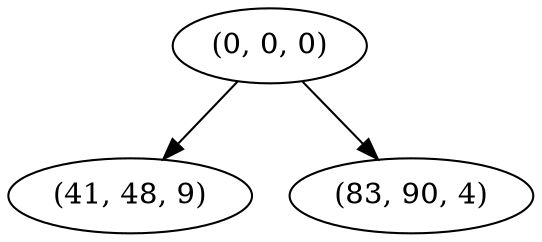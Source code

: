 digraph tree {
    "(0, 0, 0)";
    "(41, 48, 9)";
    "(83, 90, 4)";
    "(0, 0, 0)" -> "(41, 48, 9)";
    "(0, 0, 0)" -> "(83, 90, 4)";
}
